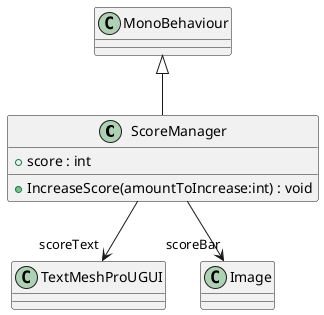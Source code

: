 @startuml
class ScoreManager {
    + score : int
    + IncreaseScore(amountToIncrease:int) : void
}
MonoBehaviour <|-- ScoreManager
ScoreManager --> "scoreText" TextMeshProUGUI
ScoreManager --> "scoreBar" Image
@enduml
